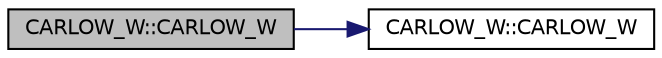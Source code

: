 digraph "CARLOW_W::CARLOW_W"
{
  edge [fontname="Helvetica",fontsize="10",labelfontname="Helvetica",labelfontsize="10"];
  node [fontname="Helvetica",fontsize="10",shape=record];
  rankdir="LR";
  Node1 [label="CARLOW_W::CARLOW_W",height=0.2,width=0.4,color="black", fillcolor="grey75", style="filled", fontcolor="black"];
  Node1 -> Node2 [color="midnightblue",fontsize="10",style="solid",fontname="Helvetica"];
  Node2 [label="CARLOW_W::CARLOW_W",height=0.2,width=0.4,color="black", fillcolor="white", style="filled",URL="$class_c_a_r_l_o_w___w.html#a8ae6ca6f4db7ea5240322fd27824c55a"];
}
